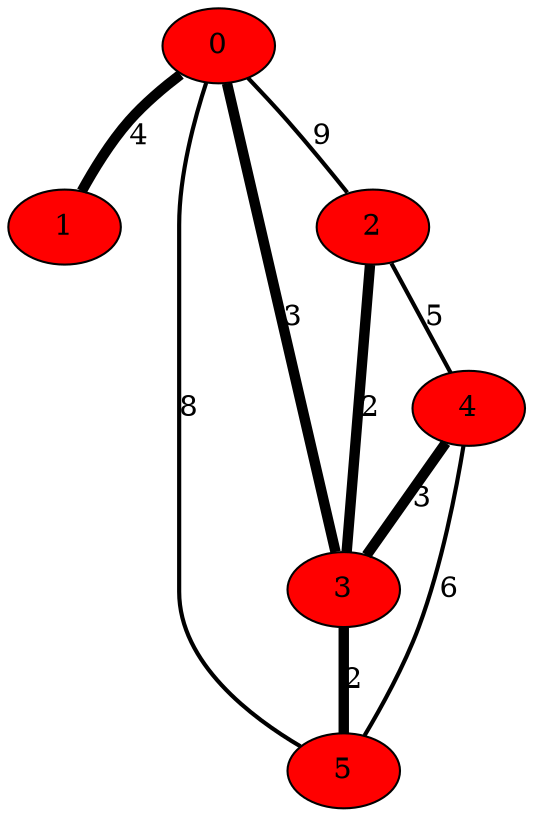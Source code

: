 graph G {
0[style="filled", fillcolor="#FF0000"];
1[style="filled", fillcolor="#FF0000"];
2[style="filled", fillcolor="#FF0000"];
3[style="filled", fillcolor="#FF0000"];
4[style="filled", fillcolor="#FF0000"];
5[style="filled", fillcolor="#FF0000"];
0--2 [penwidth=2, label="9"];
0--1 [penwidth=5, label="4"];
2--3 [penwidth=5, label="2"];
0--3 [penwidth=5, label="3"];
0--5 [penwidth=2, label="8"];
3--5 [penwidth=5, label="2"];
4--3 [penwidth=5, label="3"];
2--4 [penwidth=2, label="5"];
4--5 [penwidth=2, label="6"];
}
